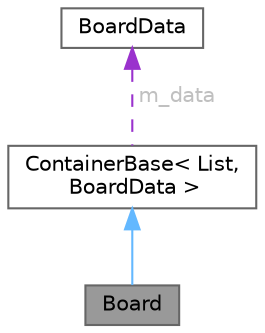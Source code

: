 digraph "Board"
{
 // LATEX_PDF_SIZE
  bgcolor="transparent";
  edge [fontname=Helvetica,fontsize=10,labelfontname=Helvetica,labelfontsize=10];
  node [fontname=Helvetica,fontsize=10,shape=box,height=0.2,width=0.4];
  Node1 [id="Node000001",label="Board",height=0.2,width=0.4,color="gray40", fillcolor="grey60", style="filled", fontcolor="black",tooltip="Board class representing a single board."];
  Node2 -> Node1 [id="edge1_Node000001_Node000002",dir="back",color="steelblue1",style="solid",tooltip=" "];
  Node2 [id="Node000002",label="ContainerBase\< List,\l BoardData \>",height=0.2,width=0.4,color="gray40", fillcolor="white", style="filled",URL="$classContainerBase.html",tooltip=" "];
  Node3 -> Node2 [id="edge2_Node000002_Node000003",dir="back",color="darkorchid3",style="dashed",tooltip=" ",label=" m_data",fontcolor="grey" ];
  Node3 [id="Node000003",label="BoardData",height=0.2,width=0.4,color="gray40", fillcolor="white", style="filled",URL="$structBoardData.html",tooltip="Data of the board."];
}
